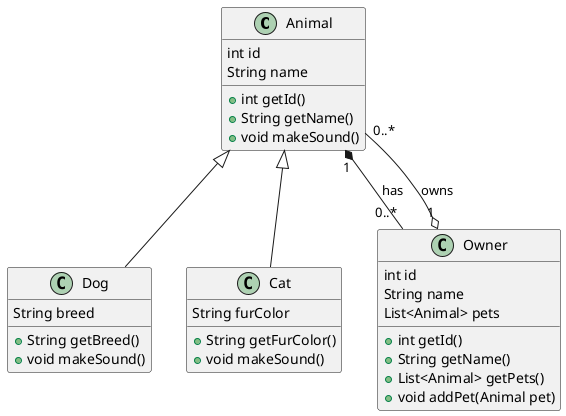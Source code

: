 @startuml Class Diagram Example
class Animal {
  int id
  String name

  +int getId()
  +String getName()
  +void makeSound()
}

class Dog extends Animal {
  String breed

  +String getBreed()
  +void makeSound()
}

class Cat extends Animal {
  String furColor

  +String getFurColor()
  +void makeSound()
}

class Owner {
  int id
  String name
  List<Animal> pets

  +int getId()
  +String getName()
  +List<Animal> getPets()
  +void addPet(Animal pet)
}

Animal "1" *-- "0..*" Owner : has
Owner "1" o-- "0..*" Animal : owns
@enduml